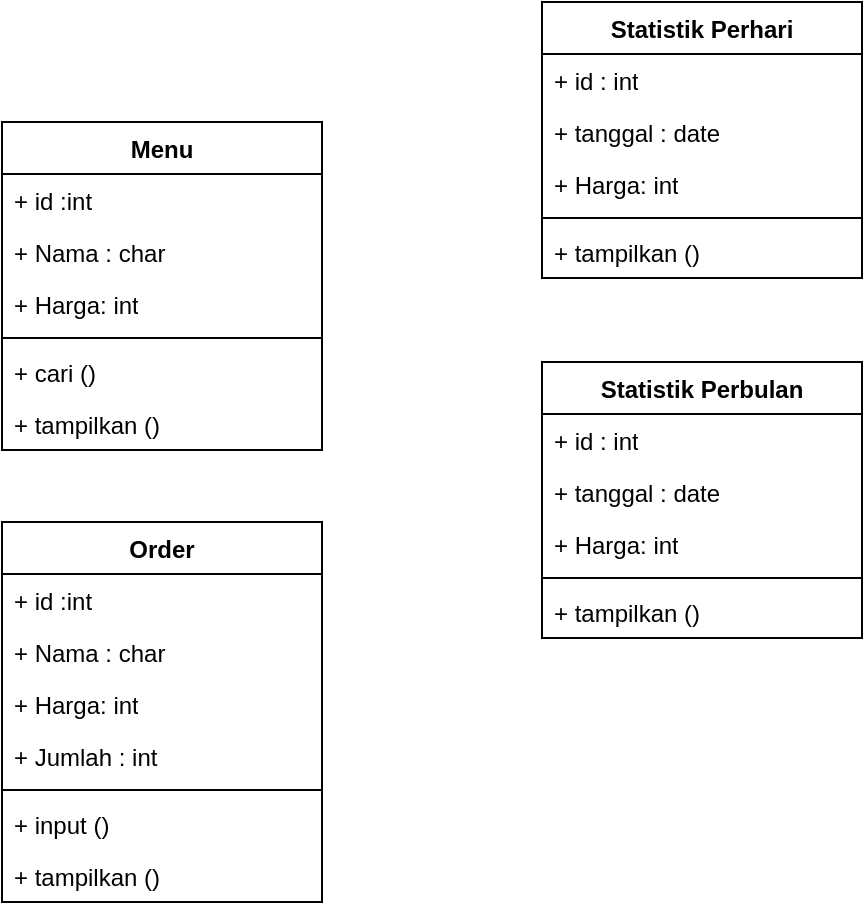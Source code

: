 <mxfile version="24.7.6">
  <diagram id="C5RBs43oDa-KdzZeNtuy" name="Page-1">
    <mxGraphModel dx="765" dy="407" grid="1" gridSize="10" guides="1" tooltips="1" connect="1" arrows="1" fold="1" page="1" pageScale="1" pageWidth="827" pageHeight="1169" math="0" shadow="0">
      <root>
        <mxCell id="WIyWlLk6GJQsqaUBKTNV-0" />
        <mxCell id="WIyWlLk6GJQsqaUBKTNV-1" parent="WIyWlLk6GJQsqaUBKTNV-0" />
        <mxCell id="7cuL43PVHuxtvcybe5F9-0" value="Menu" style="swimlane;fontStyle=1;align=center;verticalAlign=top;childLayout=stackLayout;horizontal=1;startSize=26;horizontalStack=0;resizeParent=1;resizeParentMax=0;resizeLast=0;collapsible=1;marginBottom=0;whiteSpace=wrap;html=1;" vertex="1" parent="WIyWlLk6GJQsqaUBKTNV-1">
          <mxGeometry x="200" y="90" width="160" height="164" as="geometry" />
        </mxCell>
        <mxCell id="7cuL43PVHuxtvcybe5F9-13" value="+ id :int" style="text;strokeColor=none;fillColor=none;align=left;verticalAlign=top;spacingLeft=4;spacingRight=4;overflow=hidden;rotatable=0;points=[[0,0.5],[1,0.5]];portConstraint=eastwest;whiteSpace=wrap;html=1;" vertex="1" parent="7cuL43PVHuxtvcybe5F9-0">
          <mxGeometry y="26" width="160" height="26" as="geometry" />
        </mxCell>
        <mxCell id="7cuL43PVHuxtvcybe5F9-1" value="+ Nama : char" style="text;strokeColor=none;fillColor=none;align=left;verticalAlign=top;spacingLeft=4;spacingRight=4;overflow=hidden;rotatable=0;points=[[0,0.5],[1,0.5]];portConstraint=eastwest;whiteSpace=wrap;html=1;" vertex="1" parent="7cuL43PVHuxtvcybe5F9-0">
          <mxGeometry y="52" width="160" height="26" as="geometry" />
        </mxCell>
        <mxCell id="7cuL43PVHuxtvcybe5F9-4" value="+ Harga: int" style="text;strokeColor=none;fillColor=none;align=left;verticalAlign=top;spacingLeft=4;spacingRight=4;overflow=hidden;rotatable=0;points=[[0,0.5],[1,0.5]];portConstraint=eastwest;whiteSpace=wrap;html=1;" vertex="1" parent="7cuL43PVHuxtvcybe5F9-0">
          <mxGeometry y="78" width="160" height="26" as="geometry" />
        </mxCell>
        <mxCell id="7cuL43PVHuxtvcybe5F9-2" value="" style="line;strokeWidth=1;fillColor=none;align=left;verticalAlign=middle;spacingTop=-1;spacingLeft=3;spacingRight=3;rotatable=0;labelPosition=right;points=[];portConstraint=eastwest;strokeColor=inherit;" vertex="1" parent="7cuL43PVHuxtvcybe5F9-0">
          <mxGeometry y="104" width="160" height="8" as="geometry" />
        </mxCell>
        <mxCell id="7cuL43PVHuxtvcybe5F9-3" value="+ cari ()" style="text;strokeColor=none;fillColor=none;align=left;verticalAlign=top;spacingLeft=4;spacingRight=4;overflow=hidden;rotatable=0;points=[[0,0.5],[1,0.5]];portConstraint=eastwest;whiteSpace=wrap;html=1;" vertex="1" parent="7cuL43PVHuxtvcybe5F9-0">
          <mxGeometry y="112" width="160" height="26" as="geometry" />
        </mxCell>
        <mxCell id="7cuL43PVHuxtvcybe5F9-5" value="+ tampilkan ()" style="text;strokeColor=none;fillColor=none;align=left;verticalAlign=top;spacingLeft=4;spacingRight=4;overflow=hidden;rotatable=0;points=[[0,0.5],[1,0.5]];portConstraint=eastwest;whiteSpace=wrap;html=1;" vertex="1" parent="7cuL43PVHuxtvcybe5F9-0">
          <mxGeometry y="138" width="160" height="26" as="geometry" />
        </mxCell>
        <mxCell id="7cuL43PVHuxtvcybe5F9-6" value="Statistik Perhari" style="swimlane;fontStyle=1;align=center;verticalAlign=top;childLayout=stackLayout;horizontal=1;startSize=26;horizontalStack=0;resizeParent=1;resizeParentMax=0;resizeLast=0;collapsible=1;marginBottom=0;whiteSpace=wrap;html=1;" vertex="1" parent="WIyWlLk6GJQsqaUBKTNV-1">
          <mxGeometry x="470" y="30" width="160" height="138" as="geometry" />
        </mxCell>
        <mxCell id="7cuL43PVHuxtvcybe5F9-7" value="+ id : int" style="text;strokeColor=none;fillColor=none;align=left;verticalAlign=top;spacingLeft=4;spacingRight=4;overflow=hidden;rotatable=0;points=[[0,0.5],[1,0.5]];portConstraint=eastwest;whiteSpace=wrap;html=1;" vertex="1" parent="7cuL43PVHuxtvcybe5F9-6">
          <mxGeometry y="26" width="160" height="26" as="geometry" />
        </mxCell>
        <mxCell id="7cuL43PVHuxtvcybe5F9-17" value="+ tanggal : date" style="text;strokeColor=none;fillColor=none;align=left;verticalAlign=top;spacingLeft=4;spacingRight=4;overflow=hidden;rotatable=0;points=[[0,0.5],[1,0.5]];portConstraint=eastwest;whiteSpace=wrap;html=1;" vertex="1" parent="7cuL43PVHuxtvcybe5F9-6">
          <mxGeometry y="52" width="160" height="26" as="geometry" />
        </mxCell>
        <mxCell id="7cuL43PVHuxtvcybe5F9-8" value="+ Harga: int" style="text;strokeColor=none;fillColor=none;align=left;verticalAlign=top;spacingLeft=4;spacingRight=4;overflow=hidden;rotatable=0;points=[[0,0.5],[1,0.5]];portConstraint=eastwest;whiteSpace=wrap;html=1;" vertex="1" parent="7cuL43PVHuxtvcybe5F9-6">
          <mxGeometry y="78" width="160" height="26" as="geometry" />
        </mxCell>
        <mxCell id="7cuL43PVHuxtvcybe5F9-9" value="" style="line;strokeWidth=1;fillColor=none;align=left;verticalAlign=middle;spacingTop=-1;spacingLeft=3;spacingRight=3;rotatable=0;labelPosition=right;points=[];portConstraint=eastwest;strokeColor=inherit;" vertex="1" parent="7cuL43PVHuxtvcybe5F9-6">
          <mxGeometry y="104" width="160" height="8" as="geometry" />
        </mxCell>
        <mxCell id="7cuL43PVHuxtvcybe5F9-11" value="+ tampilkan ()" style="text;strokeColor=none;fillColor=none;align=left;verticalAlign=top;spacingLeft=4;spacingRight=4;overflow=hidden;rotatable=0;points=[[0,0.5],[1,0.5]];portConstraint=eastwest;whiteSpace=wrap;html=1;" vertex="1" parent="7cuL43PVHuxtvcybe5F9-6">
          <mxGeometry y="112" width="160" height="26" as="geometry" />
        </mxCell>
        <mxCell id="7cuL43PVHuxtvcybe5F9-18" value="Statistik Perbulan" style="swimlane;fontStyle=1;align=center;verticalAlign=top;childLayout=stackLayout;horizontal=1;startSize=26;horizontalStack=0;resizeParent=1;resizeParentMax=0;resizeLast=0;collapsible=1;marginBottom=0;whiteSpace=wrap;html=1;" vertex="1" parent="WIyWlLk6GJQsqaUBKTNV-1">
          <mxGeometry x="470" y="210" width="160" height="138" as="geometry" />
        </mxCell>
        <mxCell id="7cuL43PVHuxtvcybe5F9-19" value="+ id : int" style="text;strokeColor=none;fillColor=none;align=left;verticalAlign=top;spacingLeft=4;spacingRight=4;overflow=hidden;rotatable=0;points=[[0,0.5],[1,0.5]];portConstraint=eastwest;whiteSpace=wrap;html=1;" vertex="1" parent="7cuL43PVHuxtvcybe5F9-18">
          <mxGeometry y="26" width="160" height="26" as="geometry" />
        </mxCell>
        <mxCell id="7cuL43PVHuxtvcybe5F9-20" value="+ tanggal : date" style="text;strokeColor=none;fillColor=none;align=left;verticalAlign=top;spacingLeft=4;spacingRight=4;overflow=hidden;rotatable=0;points=[[0,0.5],[1,0.5]];portConstraint=eastwest;whiteSpace=wrap;html=1;" vertex="1" parent="7cuL43PVHuxtvcybe5F9-18">
          <mxGeometry y="52" width="160" height="26" as="geometry" />
        </mxCell>
        <mxCell id="7cuL43PVHuxtvcybe5F9-21" value="+ Harga: int" style="text;strokeColor=none;fillColor=none;align=left;verticalAlign=top;spacingLeft=4;spacingRight=4;overflow=hidden;rotatable=0;points=[[0,0.5],[1,0.5]];portConstraint=eastwest;whiteSpace=wrap;html=1;" vertex="1" parent="7cuL43PVHuxtvcybe5F9-18">
          <mxGeometry y="78" width="160" height="26" as="geometry" />
        </mxCell>
        <mxCell id="7cuL43PVHuxtvcybe5F9-22" value="" style="line;strokeWidth=1;fillColor=none;align=left;verticalAlign=middle;spacingTop=-1;spacingLeft=3;spacingRight=3;rotatable=0;labelPosition=right;points=[];portConstraint=eastwest;strokeColor=inherit;" vertex="1" parent="7cuL43PVHuxtvcybe5F9-18">
          <mxGeometry y="104" width="160" height="8" as="geometry" />
        </mxCell>
        <mxCell id="7cuL43PVHuxtvcybe5F9-23" value="+ tampilkan ()" style="text;strokeColor=none;fillColor=none;align=left;verticalAlign=top;spacingLeft=4;spacingRight=4;overflow=hidden;rotatable=0;points=[[0,0.5],[1,0.5]];portConstraint=eastwest;whiteSpace=wrap;html=1;" vertex="1" parent="7cuL43PVHuxtvcybe5F9-18">
          <mxGeometry y="112" width="160" height="26" as="geometry" />
        </mxCell>
        <mxCell id="7cuL43PVHuxtvcybe5F9-24" value="Order" style="swimlane;fontStyle=1;align=center;verticalAlign=top;childLayout=stackLayout;horizontal=1;startSize=26;horizontalStack=0;resizeParent=1;resizeParentMax=0;resizeLast=0;collapsible=1;marginBottom=0;whiteSpace=wrap;html=1;" vertex="1" parent="WIyWlLk6GJQsqaUBKTNV-1">
          <mxGeometry x="200" y="290" width="160" height="190" as="geometry" />
        </mxCell>
        <mxCell id="7cuL43PVHuxtvcybe5F9-25" value="+ id :int" style="text;strokeColor=none;fillColor=none;align=left;verticalAlign=top;spacingLeft=4;spacingRight=4;overflow=hidden;rotatable=0;points=[[0,0.5],[1,0.5]];portConstraint=eastwest;whiteSpace=wrap;html=1;" vertex="1" parent="7cuL43PVHuxtvcybe5F9-24">
          <mxGeometry y="26" width="160" height="26" as="geometry" />
        </mxCell>
        <mxCell id="7cuL43PVHuxtvcybe5F9-26" value="+ Nama : char" style="text;strokeColor=none;fillColor=none;align=left;verticalAlign=top;spacingLeft=4;spacingRight=4;overflow=hidden;rotatable=0;points=[[0,0.5],[1,0.5]];portConstraint=eastwest;whiteSpace=wrap;html=1;" vertex="1" parent="7cuL43PVHuxtvcybe5F9-24">
          <mxGeometry y="52" width="160" height="26" as="geometry" />
        </mxCell>
        <mxCell id="7cuL43PVHuxtvcybe5F9-33" value="+ Harga: int" style="text;strokeColor=none;fillColor=none;align=left;verticalAlign=top;spacingLeft=4;spacingRight=4;overflow=hidden;rotatable=0;points=[[0,0.5],[1,0.5]];portConstraint=eastwest;whiteSpace=wrap;html=1;" vertex="1" parent="7cuL43PVHuxtvcybe5F9-24">
          <mxGeometry y="78" width="160" height="26" as="geometry" />
        </mxCell>
        <mxCell id="7cuL43PVHuxtvcybe5F9-27" value="+ Jumlah : int" style="text;strokeColor=none;fillColor=none;align=left;verticalAlign=top;spacingLeft=4;spacingRight=4;overflow=hidden;rotatable=0;points=[[0,0.5],[1,0.5]];portConstraint=eastwest;whiteSpace=wrap;html=1;" vertex="1" parent="7cuL43PVHuxtvcybe5F9-24">
          <mxGeometry y="104" width="160" height="26" as="geometry" />
        </mxCell>
        <mxCell id="7cuL43PVHuxtvcybe5F9-28" value="" style="line;strokeWidth=1;fillColor=none;align=left;verticalAlign=middle;spacingTop=-1;spacingLeft=3;spacingRight=3;rotatable=0;labelPosition=right;points=[];portConstraint=eastwest;strokeColor=inherit;" vertex="1" parent="7cuL43PVHuxtvcybe5F9-24">
          <mxGeometry y="130" width="160" height="8" as="geometry" />
        </mxCell>
        <mxCell id="7cuL43PVHuxtvcybe5F9-29" value="+ input ()" style="text;strokeColor=none;fillColor=none;align=left;verticalAlign=top;spacingLeft=4;spacingRight=4;overflow=hidden;rotatable=0;points=[[0,0.5],[1,0.5]];portConstraint=eastwest;whiteSpace=wrap;html=1;" vertex="1" parent="7cuL43PVHuxtvcybe5F9-24">
          <mxGeometry y="138" width="160" height="26" as="geometry" />
        </mxCell>
        <mxCell id="7cuL43PVHuxtvcybe5F9-30" value="+ tampilkan ()" style="text;strokeColor=none;fillColor=none;align=left;verticalAlign=top;spacingLeft=4;spacingRight=4;overflow=hidden;rotatable=0;points=[[0,0.5],[1,0.5]];portConstraint=eastwest;whiteSpace=wrap;html=1;" vertex="1" parent="7cuL43PVHuxtvcybe5F9-24">
          <mxGeometry y="164" width="160" height="26" as="geometry" />
        </mxCell>
      </root>
    </mxGraphModel>
  </diagram>
</mxfile>
